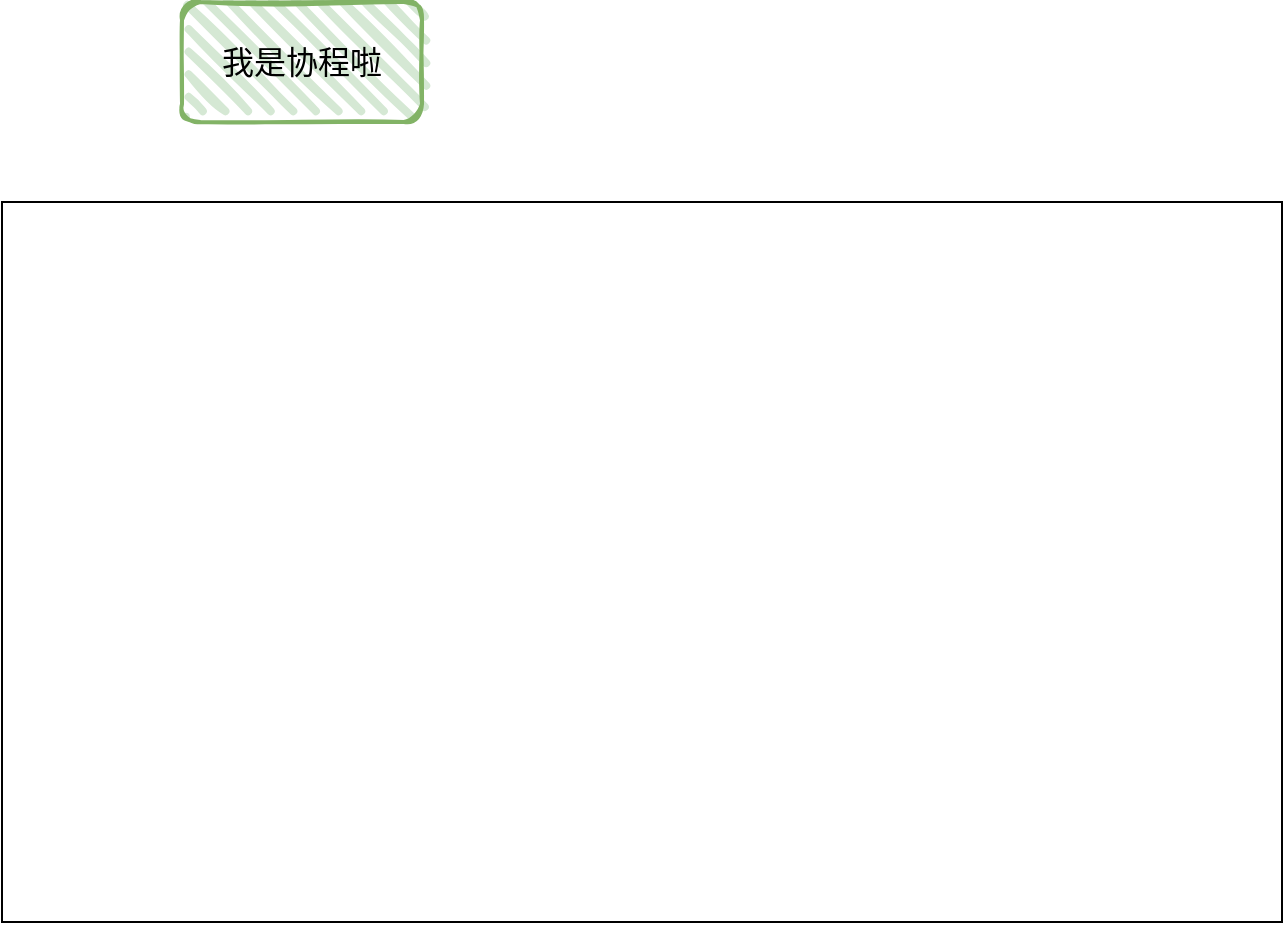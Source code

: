 <mxfile version="15.3.7" type="github"><diagram id="XL14qusCvRGDXthdQf7W" name="Page-1"><mxGraphModel dx="1042" dy="706" grid="1" gridSize="10" guides="1" tooltips="1" connect="1" arrows="1" fold="1" page="1" pageScale="1" pageWidth="827" pageHeight="1169" math="0" shadow="0"><root><mxCell id="0"/><mxCell id="1" parent="0"/><mxCell id="w-xmSpYkt-dXv0BYpbkf-3" value="" style="rounded=0;whiteSpace=wrap;html=1;" vertex="1" parent="1"><mxGeometry x="80" y="160" width="640" height="360" as="geometry"/></mxCell><mxCell id="w-xmSpYkt-dXv0BYpbkf-1" value="&lt;font style=&quot;font-size: 16px&quot;&gt;我是协程啦&lt;/font&gt;" style="rounded=1;whiteSpace=wrap;html=1;strokeWidth=2;fillWeight=4;hachureGap=8;hachureAngle=45;fillColor=#d5e8d4;sketch=1;strokeColor=#82b366;" vertex="1" parent="1"><mxGeometry x="170" y="60" width="120" height="60" as="geometry"/></mxCell></root></mxGraphModel></diagram></mxfile>